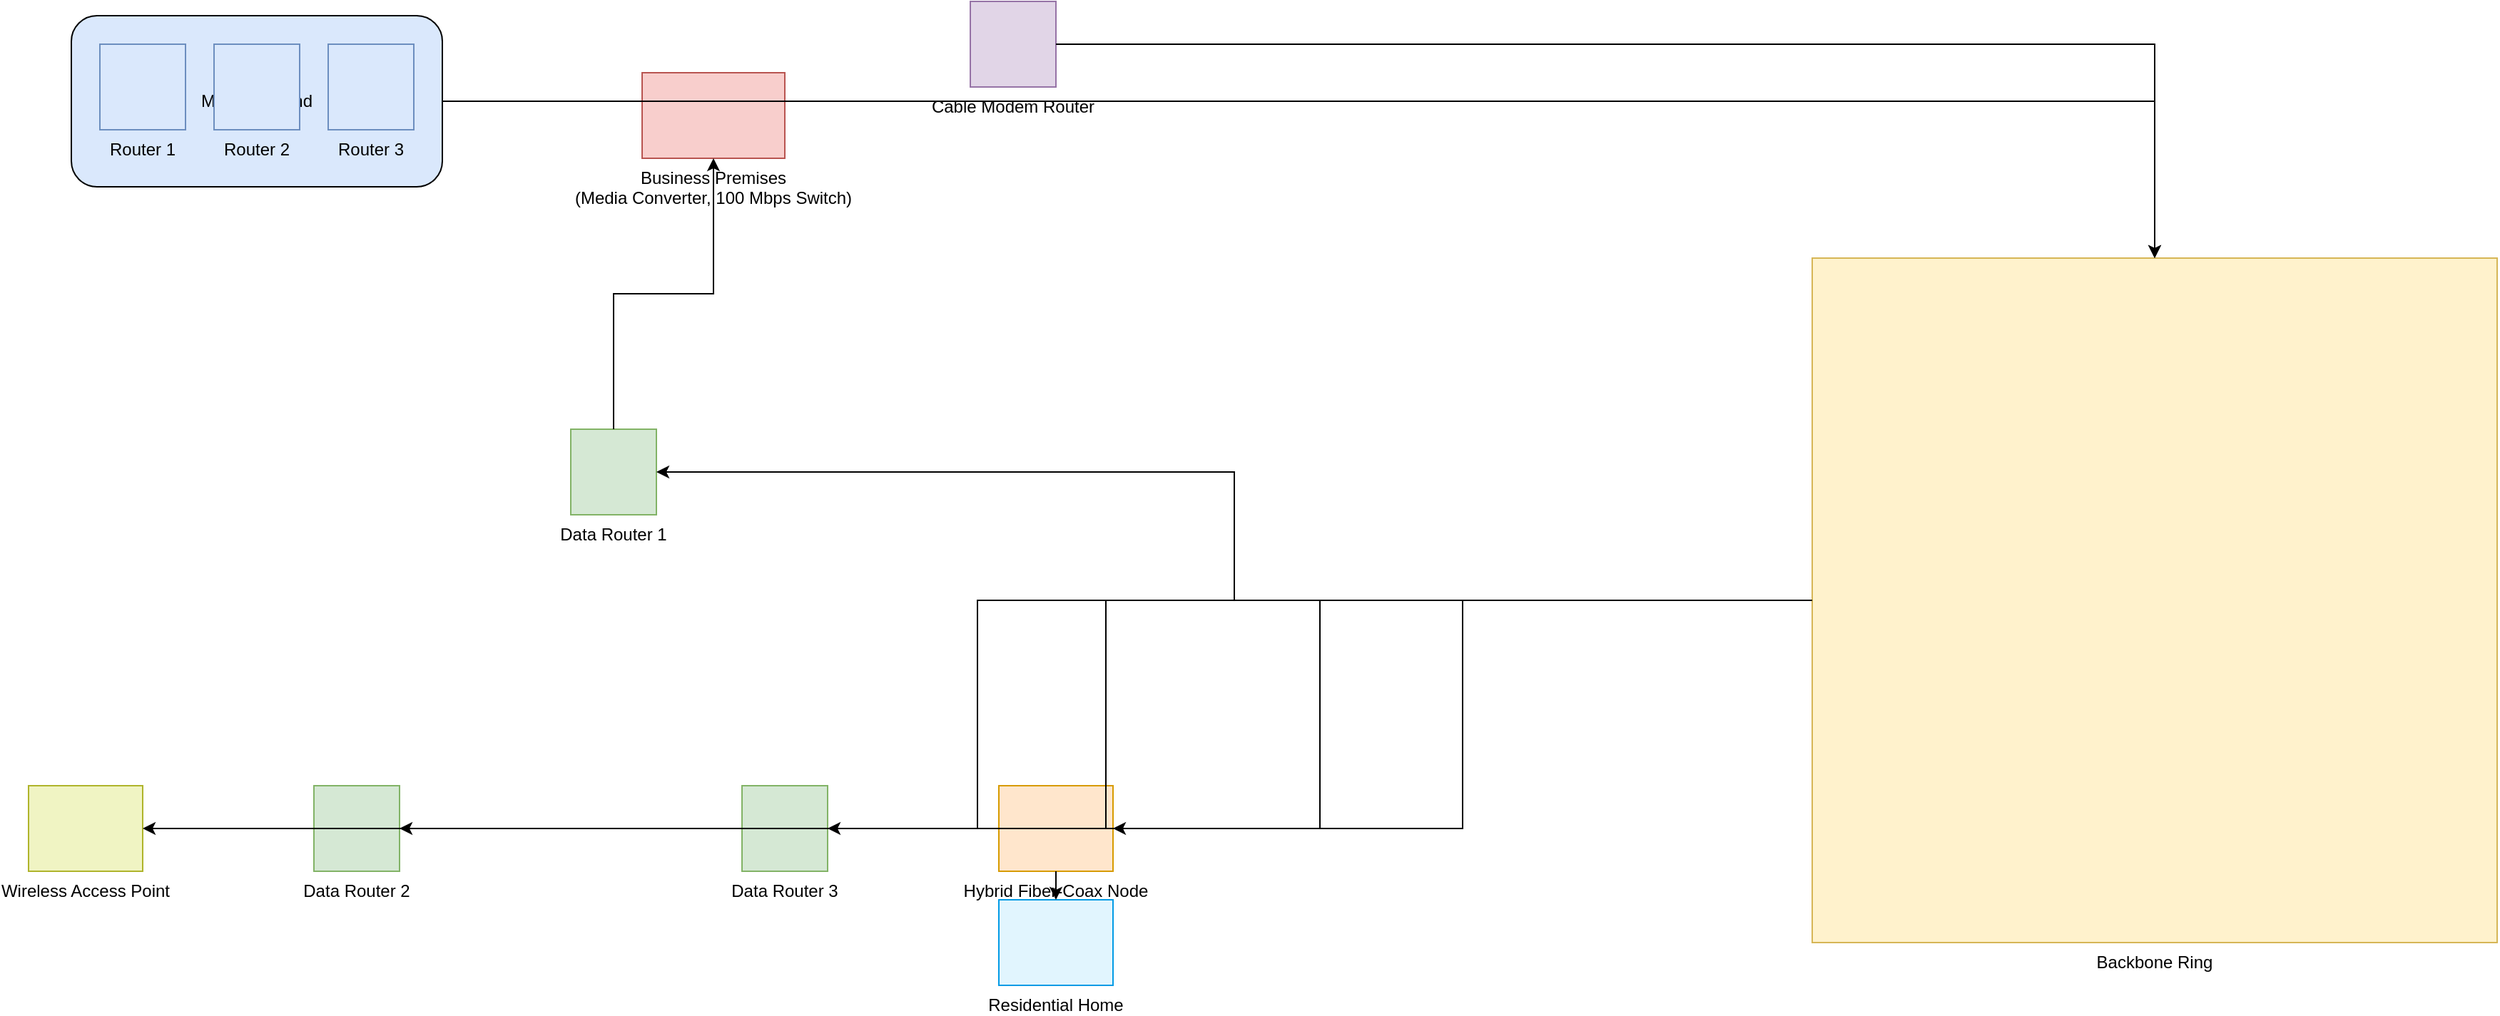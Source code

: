 <mxfile>
    <diagram id="diagramMFNNetwork" name="MFN Network Design - Network Shapes">
        <mxGraphModel dx="203" dy="1313" grid="1" gridSize="10" guides="1" tooltips="1" connect="1" arrows="1" fold="1" page="1" pageScale="1" pageWidth="1200" pageHeight="800" math="0" shadow="0">
            <root>
                <mxCell id="0"/>
                <mxCell id="1" parent="0"/>
                <mxCell id="headend" value="MFN Headend" style="rounded=1;whiteSpace=wrap;html=1;strokeColor=#000000;fillColor=#dae8fc;fontSize=12;" parent="1" vertex="1">
                    <mxGeometry x="130" width="260" height="120" as="geometry"/>
                </mxCell>
                <mxCell id="router1" value="Router 1" style="shape=mxgraph.network.router;verticalLabelPosition=bottom;verticalAlign=top;fillColor=#dae8fc;strokeColor=#6c8ebf;fontSize=12;" parent="headend" vertex="1">
                    <mxGeometry x="20" y="20" width="60" height="60" as="geometry"/>
                </mxCell>
                <mxCell id="router2" value="Router 2" style="shape=mxgraph.network.router;verticalLabelPosition=bottom;verticalAlign=top;fillColor=#dae8fc;strokeColor=#6c8ebf;fontSize=12;" parent="headend" vertex="1">
                    <mxGeometry x="100" y="20" width="60" height="60" as="geometry"/>
                </mxCell>
                <mxCell id="router3" value="Router 3" style="shape=mxgraph.network.router;verticalLabelPosition=bottom;verticalAlign=top;fillColor=#dae8fc;strokeColor=#6c8ebf;fontSize=12;" parent="headend" vertex="1">
                    <mxGeometry x="180" y="20" width="60" height="60" as="geometry"/>
                </mxCell>
                <mxCell id="cableRouter" value="Cable Modem Router" style="shape=mxgraph.network.router;verticalLabelPosition=bottom;verticalAlign=top;fillColor=#e1d5e7;strokeColor=#9673a6;fontSize=12;" parent="1" vertex="1">
                    <mxGeometry x="760" y="-10" width="60" height="60" as="geometry"/>
                </mxCell>
                <mxCell id="backboneRing" value="Backbone Ring" style="shape=mxgraph.network.hub;verticalLabelPosition=bottom;verticalAlign=top;fillColor=#fff2cc;strokeColor=#d6b656;fontSize=12;" parent="1" vertex="1">
                    <mxGeometry x="1350" y="170" width="480" height="480" as="geometry"/>
                </mxCell>
                <mxCell id="dataRouter1" value="Data Router 1" style="shape=mxgraph.network.router;verticalLabelPosition=bottom;verticalAlign=top;fillColor=#d5e8d4;strokeColor=#82b366;fontSize=12;" parent="1" vertex="1">
                    <mxGeometry x="480" y="290" width="60" height="60" as="geometry"/>
                </mxCell>
                <mxCell id="dataRouter2" value="Data Router 2" style="shape=mxgraph.network.router;verticalLabelPosition=bottom;verticalAlign=top;fillColor=#d5e8d4;strokeColor=#82b366;fontSize=12;" parent="1" vertex="1">
                    <mxGeometry x="300" y="540" width="60" height="60" as="geometry"/>
                </mxCell>
                <mxCell id="dataRouter3" value="Data Router 3" style="shape=mxgraph.network.router;verticalLabelPosition=bottom;verticalAlign=top;fillColor=#d5e8d4;strokeColor=#82b366;fontSize=12;" parent="1" vertex="1">
                    <mxGeometry x="600" y="540" width="60" height="60" as="geometry"/>
                </mxCell>
                <mxCell id="business" value="Business Premises&#10;(Media Converter, 100 Mbps Switch)" style="shape=mxgraph.network.computer;verticalLabelPosition=bottom;verticalAlign=top;fillColor=#f8cecc;strokeColor=#b85450;fontSize=12;" parent="1" vertex="1">
                    <mxGeometry x="530" y="40" width="100" height="60" as="geometry"/>
                </mxCell>
                <mxCell id="hybridNode" value="Hybrid Fiber-Coax Node" style="shape=mxgraph.network.server;verticalLabelPosition=bottom;verticalAlign=top;fillColor=#ffe6cc;strokeColor=#d79b00;fontSize=12;" parent="1" vertex="1">
                    <mxGeometry x="780" y="540" width="80" height="60" as="geometry"/>
                </mxCell>
                <mxCell id="residentialHome" value="Residential Home" style="shape=mxgraph.network.computer;verticalLabelPosition=bottom;verticalAlign=top;fillColor=#e1f5fe;strokeColor=#039be5;fontSize=12;" parent="1" vertex="1">
                    <mxGeometry x="780" y="620" width="80" height="60" as="geometry"/>
                </mxCell>
                <mxCell id="wirelessAP" value="Wireless Access Point" style="shape=mxgraph.network.wireless;verticalLabelPosition=bottom;verticalAlign=top;fillColor=#f0f4c3;strokeColor=#afb42b;fontSize=12;" parent="1" vertex="1">
                    <mxGeometry x="100" y="540" width="80" height="60" as="geometry"/>
                </mxCell>
                <mxCell id="edge1" style="edgeStyle=orthogonalEdgeStyle;rounded=0;html=1;strokeColor=#000000;" parent="1" source="headend" target="backboneRing" edge="1">
                    <mxGeometry relative="1" as="geometry"/>
                </mxCell>
                <mxCell id="edge2" style="edgeStyle=orthogonalEdgeStyle;rounded=0;html=1;strokeColor=#000000;" parent="1" source="cableRouter" target="backboneRing" edge="1">
                    <mxGeometry relative="1" as="geometry"/>
                </mxCell>
                <mxCell id="edge3" style="edgeStyle=orthogonalEdgeStyle;rounded=0;html=1;strokeColor=#000000;" parent="1" source="backboneRing" target="dataRouter1" edge="1">
                    <mxGeometry relative="1" as="geometry"/>
                </mxCell>
                <mxCell id="edge4" style="edgeStyle=orthogonalEdgeStyle;rounded=0;html=1;strokeColor=#000000;" parent="1" source="backboneRing" target="dataRouter2" edge="1">
                    <mxGeometry relative="1" as="geometry"/>
                </mxCell>
                <mxCell id="edge5" style="edgeStyle=orthogonalEdgeStyle;rounded=0;html=1;strokeColor=#000000;" parent="1" source="backboneRing" target="dataRouter3" edge="1">
                    <mxGeometry relative="1" as="geometry"/>
                </mxCell>
                <mxCell id="edge6" style="edgeStyle=orthogonalEdgeStyle;rounded=0;html=1;strokeColor=#000000;" parent="1" source="dataRouter1" target="business" edge="1">
                    <mxGeometry relative="1" as="geometry"/>
                </mxCell>
                <mxCell id="edge7" style="edgeStyle=orthogonalEdgeStyle;rounded=0;html=1;strokeColor=#000000;" parent="1" source="backboneRing" target="hybridNode" edge="1">
                    <mxGeometry relative="1" as="geometry"/>
                </mxCell>
                <mxCell id="edge8" style="edgeStyle=orthogonalEdgeStyle;rounded=0;html=1;strokeColor=#000000;" parent="1" source="hybridNode" target="residentialHome" edge="1">
                    <mxGeometry relative="1" as="geometry"/>
                </mxCell>
                <mxCell id="edge9" style="edgeStyle=orthogonalEdgeStyle;rounded=0;html=1;strokeColor=#000000;" parent="1" source="backboneRing" target="wirelessAP" edge="1">
                    <mxGeometry relative="1" as="geometry"/>
                </mxCell>
            </root>
        </mxGraphModel>
    </diagram>
</mxfile>
